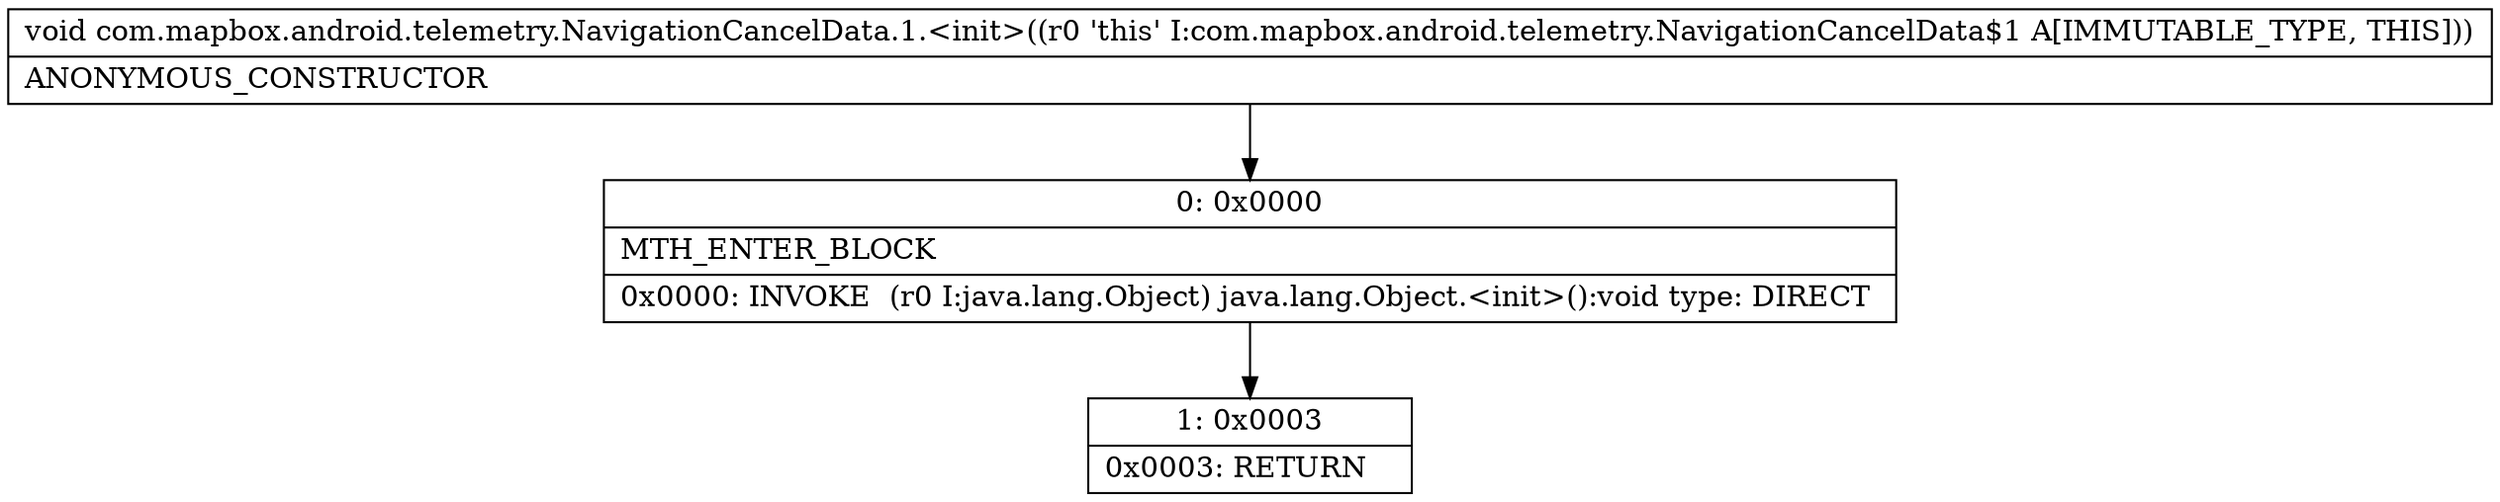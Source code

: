 digraph "CFG forcom.mapbox.android.telemetry.NavigationCancelData.1.\<init\>()V" {
Node_0 [shape=record,label="{0\:\ 0x0000|MTH_ENTER_BLOCK\l|0x0000: INVOKE  (r0 I:java.lang.Object) java.lang.Object.\<init\>():void type: DIRECT \l}"];
Node_1 [shape=record,label="{1\:\ 0x0003|0x0003: RETURN   \l}"];
MethodNode[shape=record,label="{void com.mapbox.android.telemetry.NavigationCancelData.1.\<init\>((r0 'this' I:com.mapbox.android.telemetry.NavigationCancelData$1 A[IMMUTABLE_TYPE, THIS]))  | ANONYMOUS_CONSTRUCTOR\l}"];
MethodNode -> Node_0;
Node_0 -> Node_1;
}

